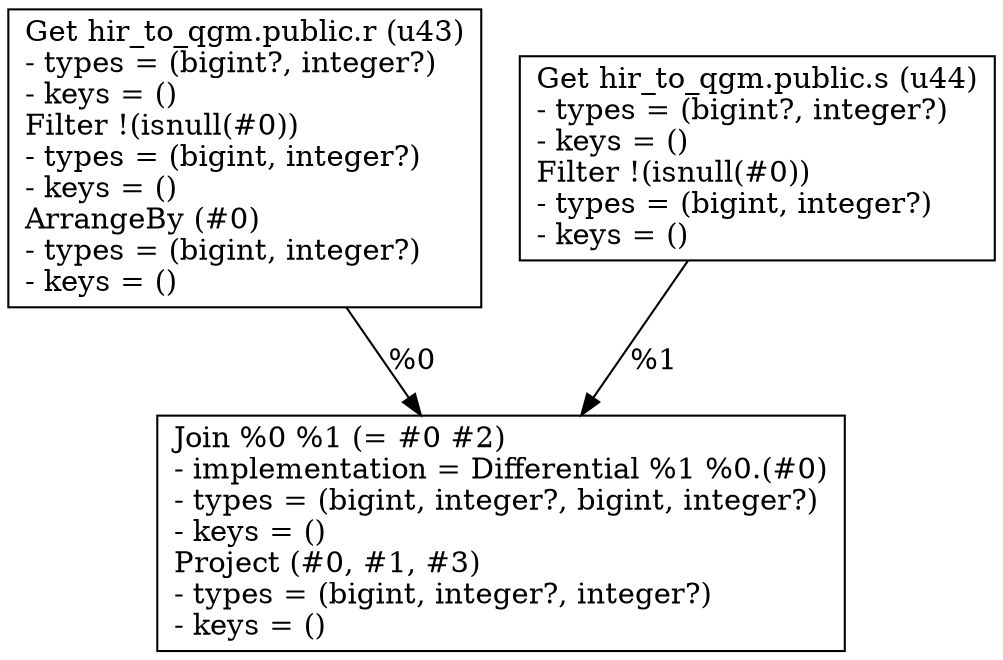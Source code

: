 digraph G {
    node0 [shape = record, label="Get hir_to_qgm.public.r (u43)\l- types = (bigint?, integer?)\l- keys = ()\lFilter !(isnull(#0))\l- types = (bigint, integer?)\l- keys = ()\lArrangeBy (#0)\l- types = (bigint, integer?)\l- keys = ()\l"]
    node1 [shape = record, label="Get hir_to_qgm.public.s (u44)\l- types = (bigint?, integer?)\l- keys = ()\lFilter !(isnull(#0))\l- types = (bigint, integer?)\l- keys = ()\l"]
    node2 [shape = record, label="Join %0 %1 (= #0 #2)\l- implementation = Differential %1 %0.(#0)\l- types = (bigint, integer?, bigint, integer?)\l- keys = ()\lProject (#0, #1, #3)\l- types = (bigint, integer?, integer?)\l- keys = ()\l"]
    node0 -> node2 [label = "%0\l"]
    node1 -> node2 [label = "%1\l"]
}
